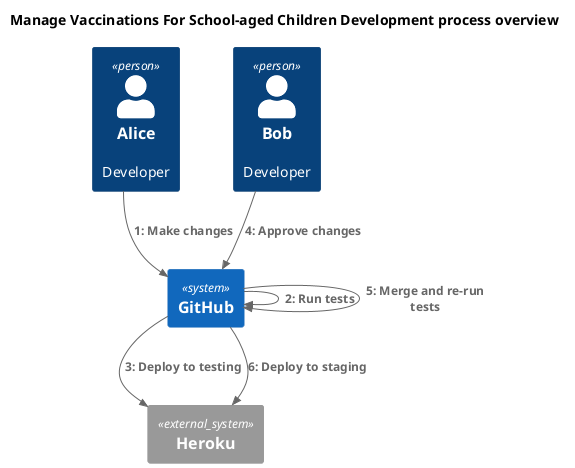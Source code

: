 @startuml

!include <C4/C4_Dynamic.puml>

title "Manage Vaccinations For School-aged Children Development process overview"

Person(devA, "Alice", "Developer")
Person(devB, "Bob", "Developer")

System_Ext(heroku, "Heroku")
System(github, "GitHub")

Rel(devA, github, "Make changes")
Rel(github, github, "Run tests")
Rel(github, heroku, "Deploy to testing")
Rel(devB, github, "Approve changes")
Rel(github, github, "Merge and re-run tests")
Rel(github, heroku, "Deploy to staging")

@enduml
